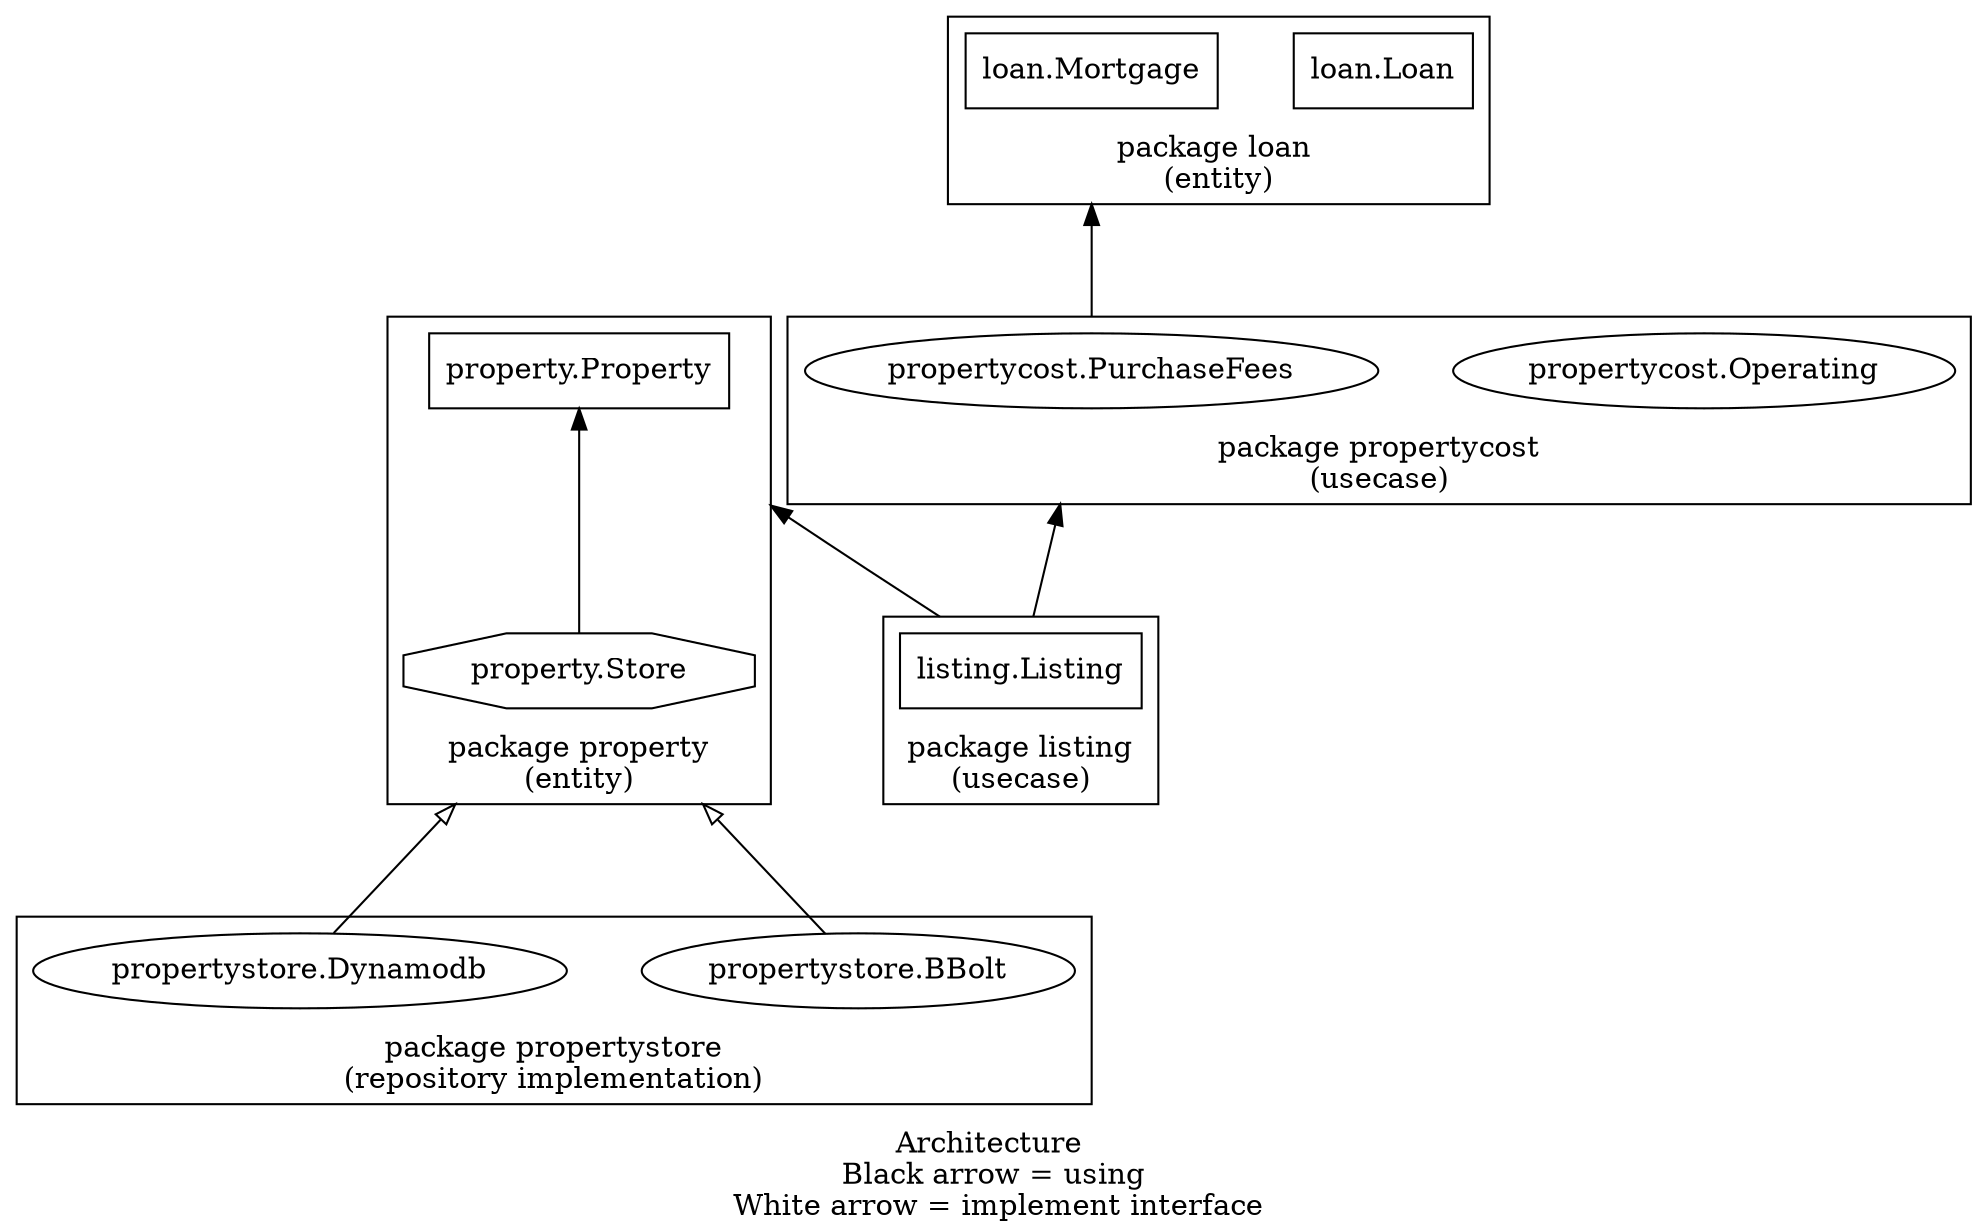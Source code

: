 digraph Architecture { 
	compound=true
	graph [pad="0", nodesep="0.5", ranksep="1.5"];
	rankdir=BT
	label="Architecture \n Black arrow = using \n White arrow = implement interface"

	
	subgraph cluster_property_entity {
		label="package property\n(entity)"
		property[label="property.Property", shape="rectangle"]
		propertystore[label="property.Store", shape="octagon"]
		propertystore->property
	}

	subgraph cluster_loan_entity {
		label="package loan \n(entity)"
		loan[label="loan.Loan", shape="rectangle"]
		mortgage[label="loan.Mortgage", shape="rectangle"]
	}

	subgraph cluster_propertycost_usecase {
		label="package propertycost\n(usecase)"
		operatingcosts[label="propertycost.Operating"]
		purchasefees[label="propertycost.PurchaseFees"]
	}
	purchasefees->mortgage[ltail=cluster_propertycost_usecase, lhead=cluster_loan_entity]
	
	subgraph cluster_propertystore_entity {
		label="package propertystore\n(repository implementation)"
		bbolt[label="propertystore.BBolt"]
		dynamodb[label="propertystore.Dynamodb"]
	}
	bbolt->propertystore[arrowhead="onormal", lhead=cluster_property_entity]
	dynamodb->propertystore[arrowhead="onormal", lhead=cluster_property_entity]

	subgraph cluster_listing_usecase {
		label="package listing\n(usecase)"
		listing[label="listing.Listing", shape="rectangle"]
	}
	listing->property[ltail=cluster_listing_usecase, lhead=cluster_property_entity]
	listing->purchasefees[ltail=cluster_listing_usecase, lhead=cluster_propertycost_usecase]
}
